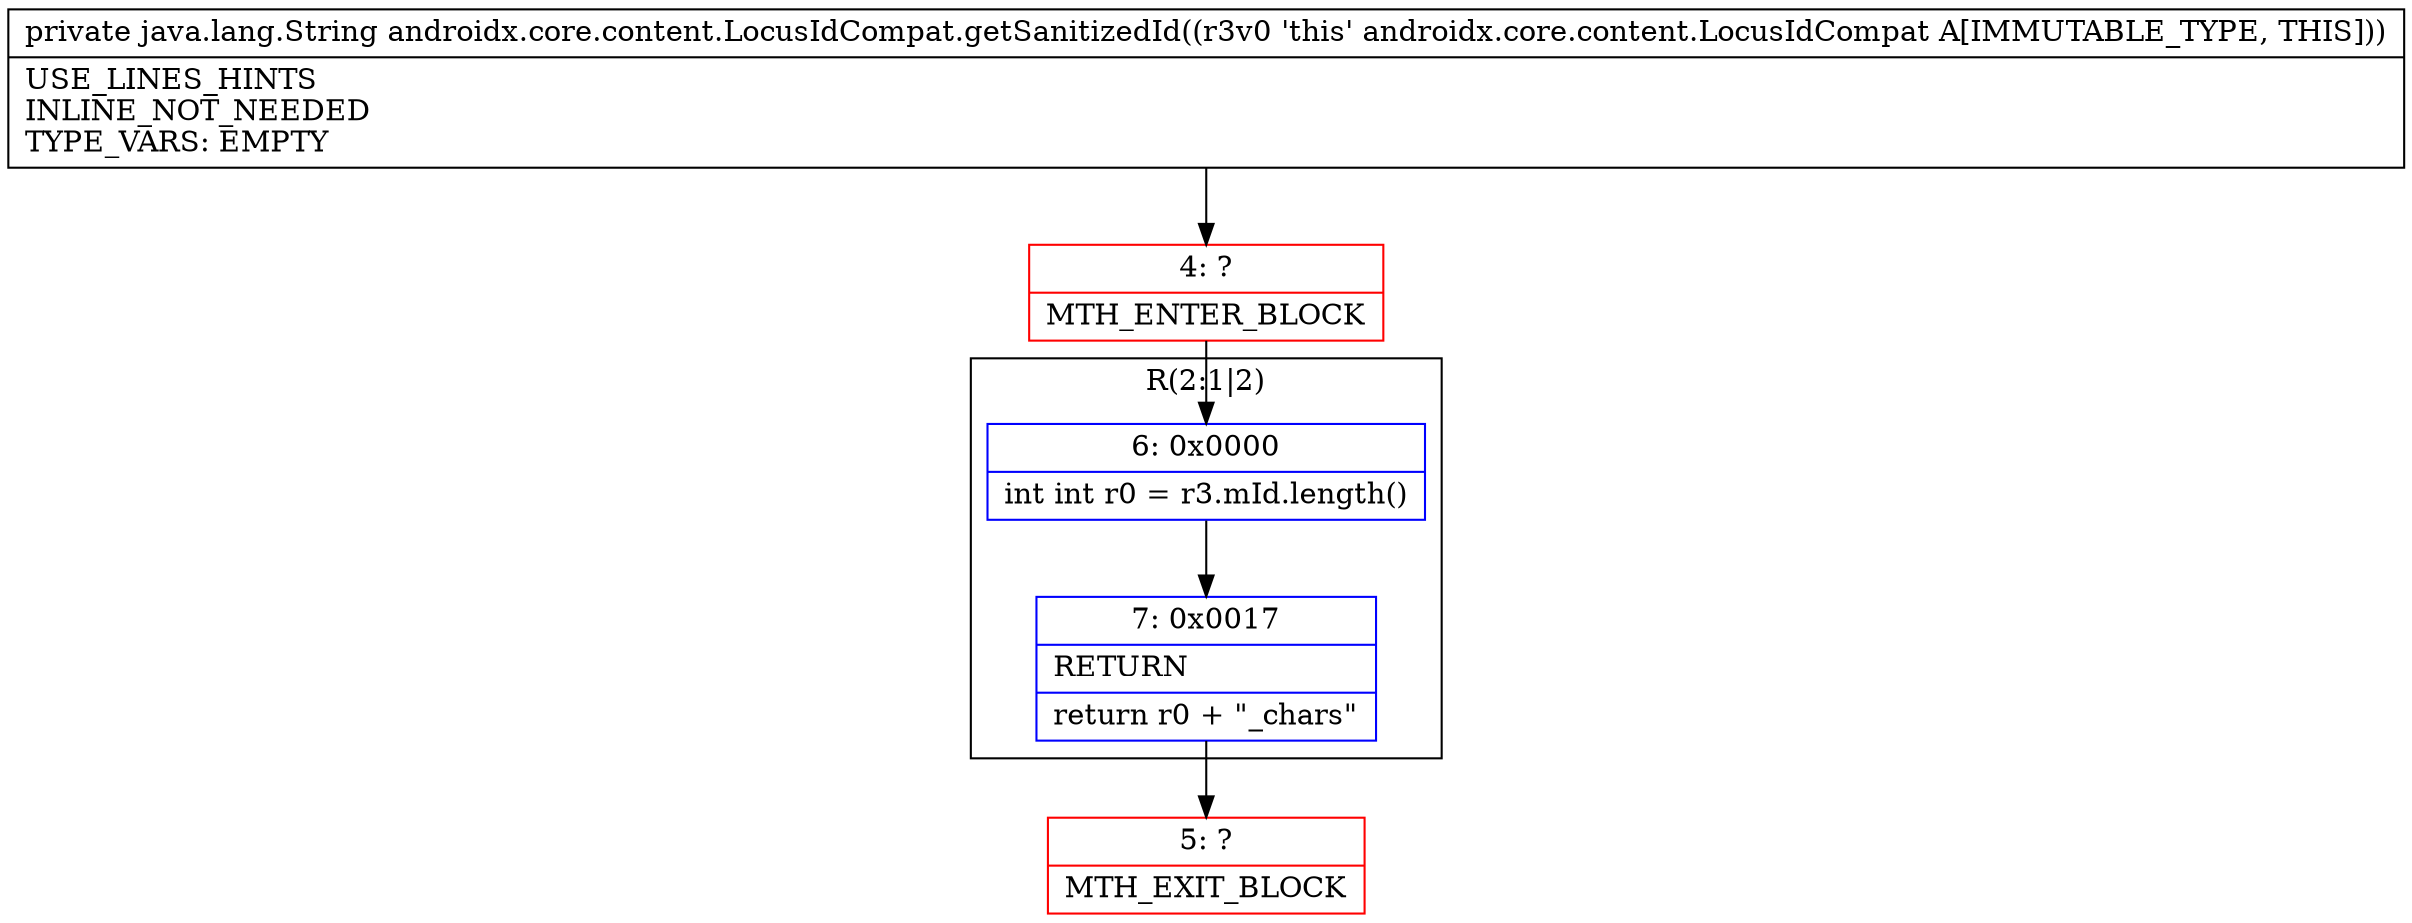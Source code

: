 digraph "CFG forandroidx.core.content.LocusIdCompat.getSanitizedId()Ljava\/lang\/String;" {
subgraph cluster_Region_1807465984 {
label = "R(2:1|2)";
node [shape=record,color=blue];
Node_6 [shape=record,label="{6\:\ 0x0000|int int r0 = r3.mId.length()\l}"];
Node_7 [shape=record,label="{7\:\ 0x0017|RETURN\l|return r0 + \"_chars\"\l}"];
}
Node_4 [shape=record,color=red,label="{4\:\ ?|MTH_ENTER_BLOCK\l}"];
Node_5 [shape=record,color=red,label="{5\:\ ?|MTH_EXIT_BLOCK\l}"];
MethodNode[shape=record,label="{private java.lang.String androidx.core.content.LocusIdCompat.getSanitizedId((r3v0 'this' androidx.core.content.LocusIdCompat A[IMMUTABLE_TYPE, THIS]))  | USE_LINES_HINTS\lINLINE_NOT_NEEDED\lTYPE_VARS: EMPTY\l}"];
MethodNode -> Node_4;Node_6 -> Node_7;
Node_7 -> Node_5;
Node_4 -> Node_6;
}

